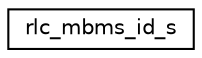 digraph "Graphical Class Hierarchy"
{
 // LATEX_PDF_SIZE
  edge [fontname="Helvetica",fontsize="10",labelfontname="Helvetica",labelfontsize="10"];
  node [fontname="Helvetica",fontsize="10",shape=record];
  rankdir="LR";
  Node0 [label="rlc_mbms_id_s",height=0.2,width=0.4,color="black", fillcolor="white", style="filled",URL="$structrlc__mbms__id__s.html",tooltip=" "];
}
